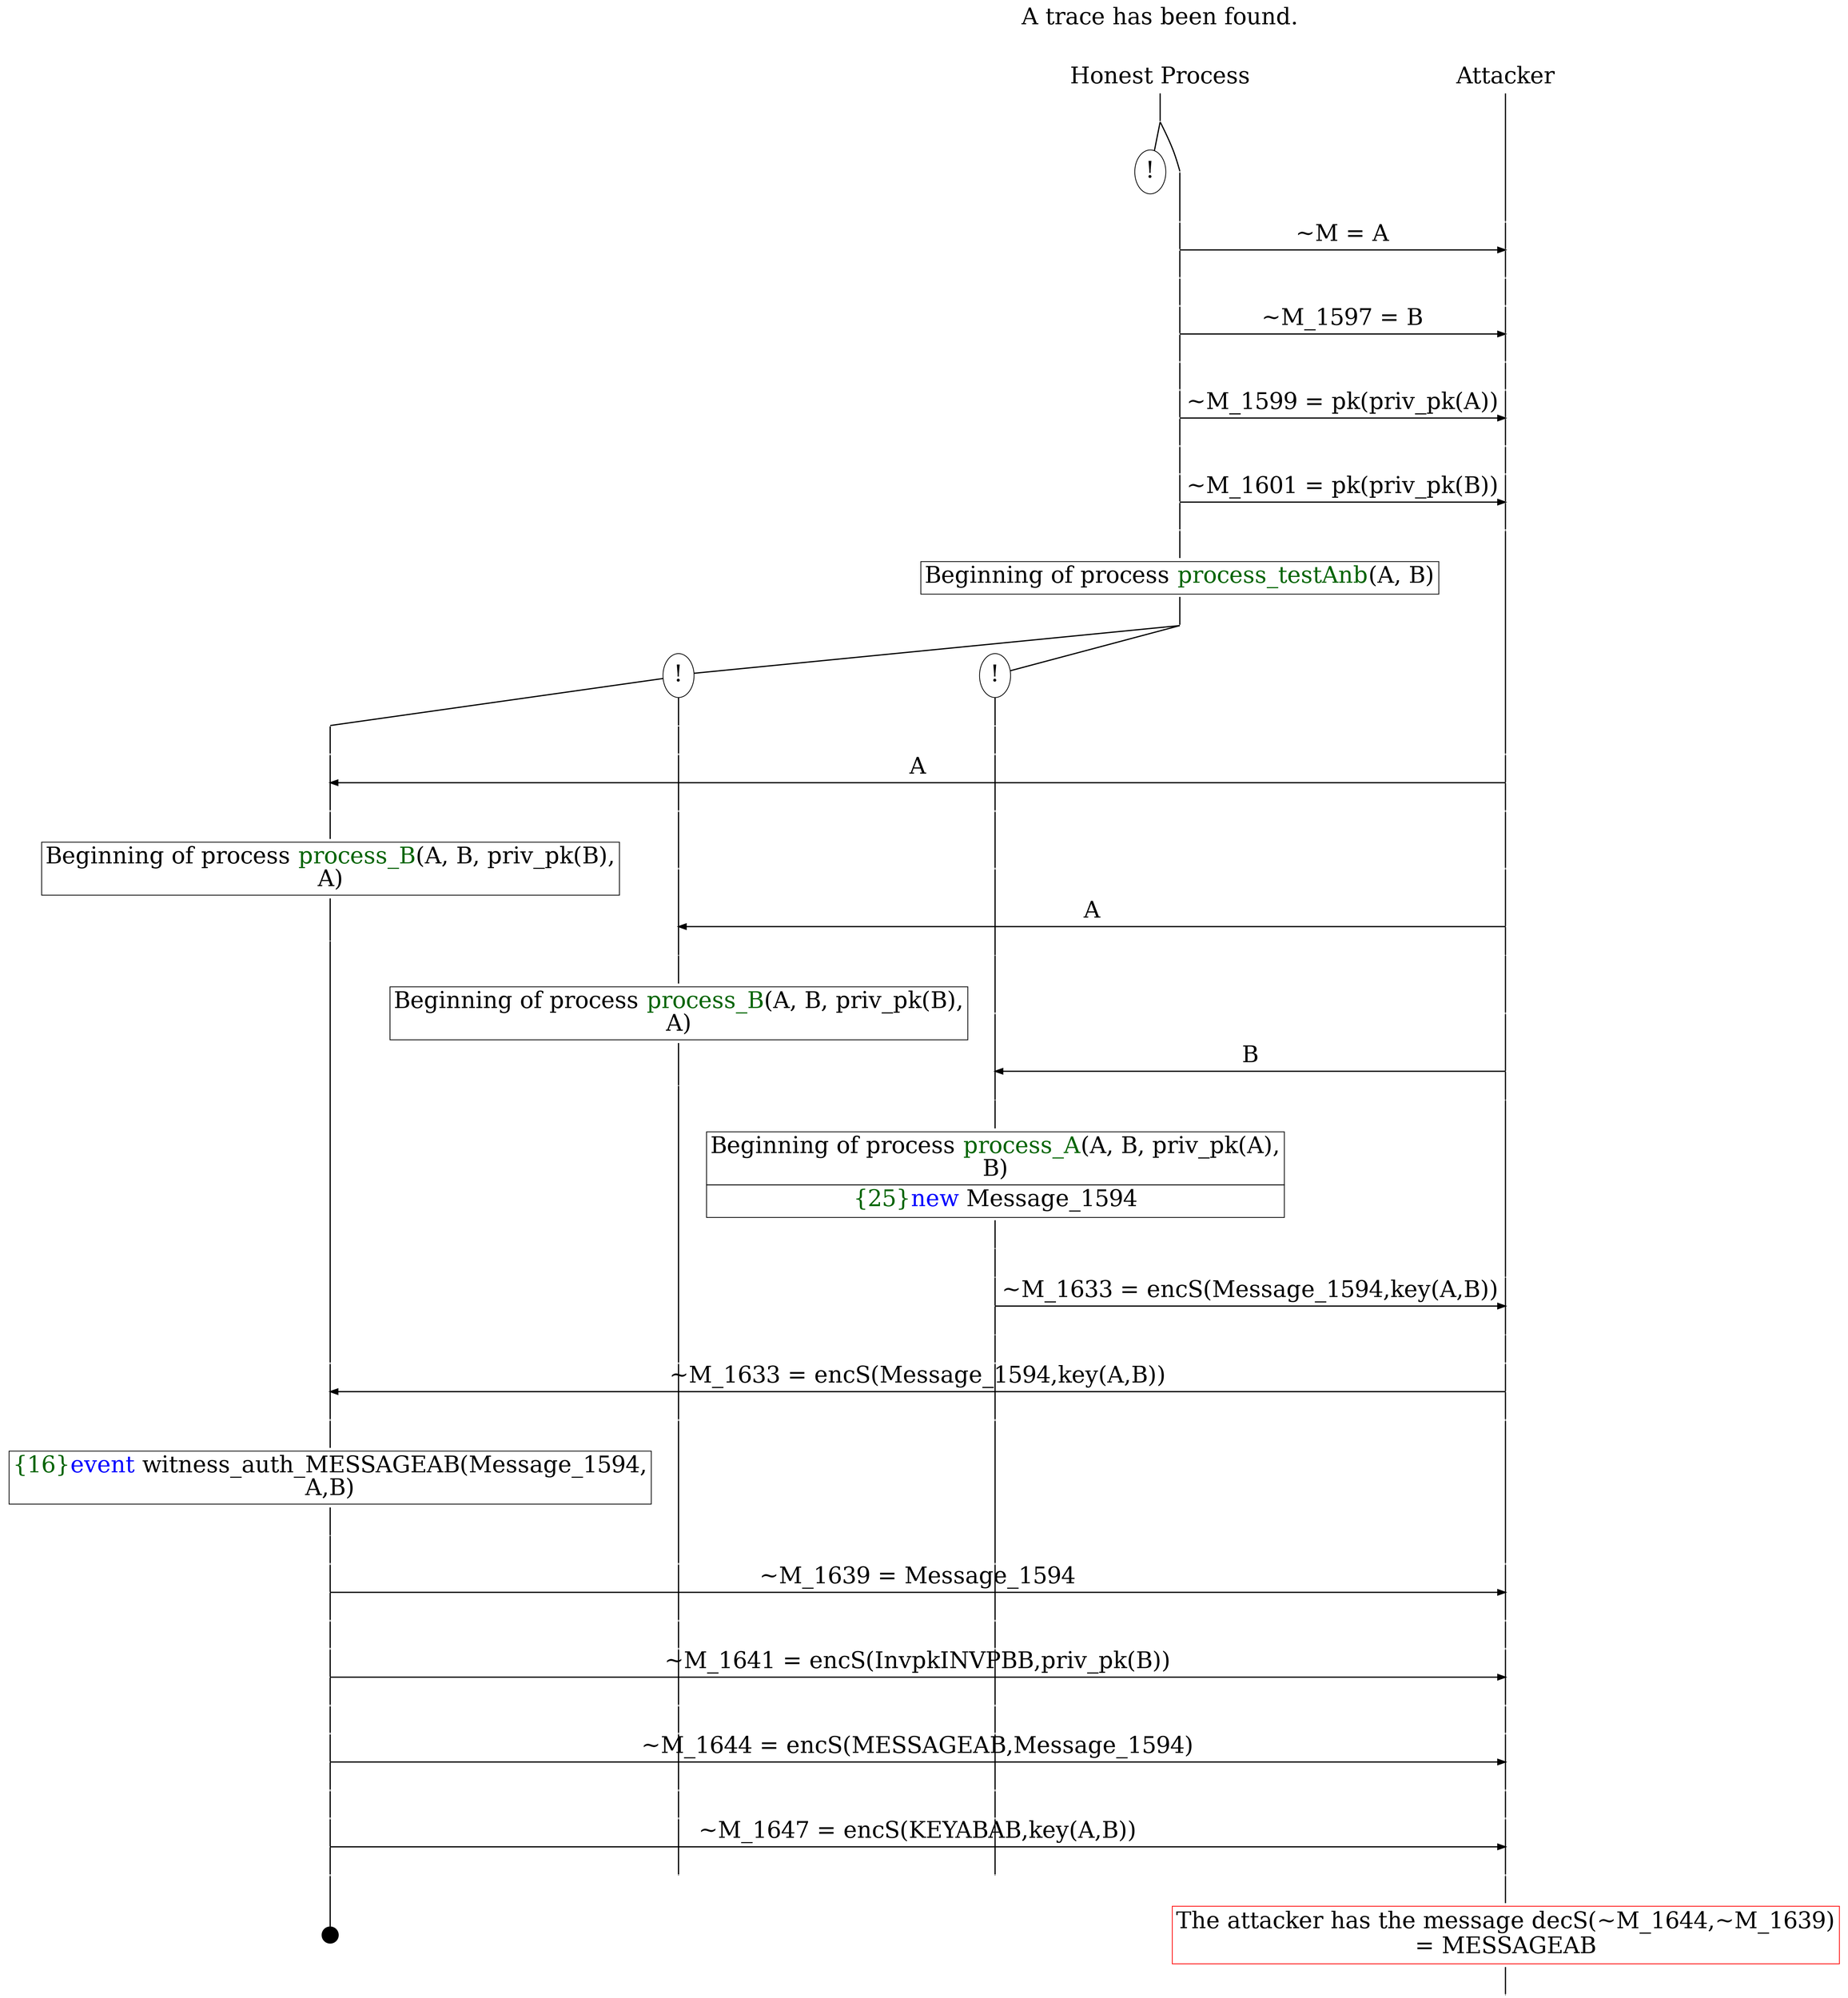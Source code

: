 digraph {
graph [ordering = out]
edge [arrowhead = none, penwidth = 1.6, fontsize = 30]
node [shape = point, width = 0, height = 0, fontsize = 30]
Trace [label = <A trace has been found.<br/>
>, shape = plaintext]
P0__0 [label = "Honest Process", shape = plaintext]
P__0 [label = "Attacker", shape = plaintext]
Trace -> P0__0 [label = "", style = invisible, weight = 100]{rank = same; P0__0 P__0}
P0__0 -> P0__1 [label = <>, weight = 100]
/*RPar */
P0__1 -> P0_1__1 [label = <>]
P0__1 -> P0_0__1 [label = <>]
P0__1 [label = "", fixedsize = false, width = 0, height = 0, shape = none]
{rank = same; P0_0__1 P0_1__1}
P0_0__1 -> P0_0__2 [label = <>, weight = 100]
P__0 -> P__1 [label = <>, weight = 100]
{rank = same; P__1 P0_0__2}
P0_0__2 -> P0_0__3 [label = <>, weight = 100]
P__1 -> P__2 [label = <>, weight = 100]
{rank = same; P__2 P0_0__3}
P0_0__3 -> P__2 [label = <~M = A>, arrowhead = normal]
P0_0__3 -> P0_0__4 [label = <>, weight = 100]
P__2 -> P__3 [label = <>, weight = 100]
{rank = same; P__3 P0_0__4}
P0_0__4 -> P0_0__5 [label = <>, weight = 100]
P__3 -> P__4 [label = <>, weight = 100]
{rank = same; P__4 P0_0__5}
P0_0__5 -> P0_0__6 [label = <>, weight = 100]
P__4 -> P__5 [label = <>, weight = 100]
{rank = same; P__5 P0_0__6}
P0_0__6 -> P__5 [label = <~M_1597 = B>, arrowhead = normal]
P0_0__6 -> P0_0__7 [label = <>, weight = 100]
P__5 -> P__6 [label = <>, weight = 100]
{rank = same; P__6 P0_0__7}
P0_0__7 -> P0_0__8 [label = <>, weight = 100]
P__6 -> P__7 [label = <>, weight = 100]
{rank = same; P__7 P0_0__8}
P0_0__8 -> P0_0__9 [label = <>, weight = 100]
P__7 -> P__8 [label = <>, weight = 100]
{rank = same; P__8 P0_0__9}
P0_0__9 -> P__8 [label = <~M_1599 = pk(priv_pk(A))>, arrowhead = normal]
P0_0__9 -> P0_0__10 [label = <>, weight = 100]
P__8 -> P__9 [label = <>, weight = 100]
{rank = same; P__9 P0_0__10}
P0_0__10 -> P0_0__11 [label = <>, weight = 100]
P__9 -> P__10 [label = <>, weight = 100]
{rank = same; P__10 P0_0__11}
P0_0__11 -> P0_0__12 [label = <>, weight = 100]
P__10 -> P__11 [label = <>, weight = 100]
{rank = same; P__11 P0_0__12}
P0_0__12 -> P__11 [label = <~M_1601 = pk(priv_pk(B))>, arrowhead = normal]
P0_0__12 -> P0_0__13 [label = <>, weight = 100]
P__11 -> P__12 [label = <>, weight = 100]
{rank = same; P__12 P0_0__13}
P0_0__13 -> P0_0__14 [label = <>, weight = 100]
P0_0__14 [shape = plaintext, label = <<TABLE BORDER="0" CELLBORDER="1" CELLSPACING="0" CELLPADDING="4"> <TR><TD>Beginning of process <FONT COLOR="darkgreen">process_testAnb</FONT>(A, B)</TD></TR></TABLE>>]
P0_0__14 -> P0_0__15 [label = <>, weight = 100]
/*RPar */
P0_0__15 -> P0_0_1__15 [label = <>]
P0_0__15 -> P0_0_0__15 [label = <>]
P0_0__15 [label = "", fixedsize = false, width = 0, height = 0, shape = none]
{rank = same; P0_0_0__15 P0_0_1__15}
P0_0_0__15 [label = "!", shape = ellipse]
P0_0_0_0__15 [label = "", fixedsize = false, width = 0, height = 0, shape = none]
P0_0_0__15 -> P0_0_0_0__15 [label = <>, weight = 100]
P0_0_1__15 [label = "!", shape = ellipse]
{rank = same; P0_0_1_1__15 P0_0_1_0__15}
P0_0_1_1__15 [label = "", fixedsize = false, width = 0, height = 0, shape = none]
P0_0_1__15 -> P0_0_1_1__15 [label = <>]
P0_0_1_0__15 [label = "", fixedsize = false, width = 0, height = 0, shape = none]
P0_0_1__15 -> P0_0_1_0__15 [label = <>]
P0_1__1 [label = "!", shape = ellipse]
P0_0_1_1__15 -> P0_0_1_1__16 [label = <>, weight = 100]
P0_0_1_0__15 -> P0_0_1_0__16 [label = <>, weight = 100]
P0_0_0_0__15 -> P0_0_0_0__16 [label = <>, weight = 100]
P__12 -> P__13 [label = <>, weight = 100]
{rank = same; P__13 P0_0_0_0__16 P0_0_1_0__16 P0_0_1_1__16}
P0_0_1_1__16 -> P0_0_1_1__17 [label = <>, weight = 100]
P__13 -> P__14 [label = <>, weight = 100]
{rank = same; P__14 P0_0_1_1__17}
P0_0_1_1__17 -> P__14 [label = <A>, dir = back, arrowhead = normal]
P0_0_1_1__17 -> P0_0_1_1__18 [label = <>, weight = 100]
P0_0_1_0__16 -> P0_0_1_0__17 [label = <>, weight = 100]
P0_0_0_0__16 -> P0_0_0_0__17 [label = <>, weight = 100]
P__14 -> P__15 [label = <>, weight = 100]
{rank = same; P__15 P0_0_0_0__17 P0_0_1_0__17 P0_0_1_1__18}
P0_0_1_1__18 -> P0_0_1_1__19 [label = <>, weight = 100]
P0_0_1_1__19 [shape = plaintext, label = <<TABLE BORDER="0" CELLBORDER="1" CELLSPACING="0" CELLPADDING="4"> <TR><TD>Beginning of process <FONT COLOR="darkgreen">process_B</FONT>(A, B, priv_pk(B),<br/>
A)</TD></TR></TABLE>>]
P0_0_1_1__19 -> P0_0_1_1__20 [label = <>, weight = 100]
P0_0_1_0__17 -> P0_0_1_0__18 [label = <>, weight = 100]
P0_0_0_0__17 -> P0_0_0_0__18 [label = <>, weight = 100]
P__15 -> P__16 [label = <>, weight = 100]
{rank = same; P__16 P0_0_0_0__18 P0_0_1_0__18}
P0_0_1_0__18 -> P0_0_1_0__19 [label = <>, weight = 100]
P__16 -> P__17 [label = <>, weight = 100]
{rank = same; P__17 P0_0_1_0__19}
P0_0_1_0__19 -> P__17 [label = <A>, dir = back, arrowhead = normal]
P0_0_1_0__19 -> P0_0_1_0__20 [label = <>, weight = 100]
P0_0_0_0__18 -> P0_0_0_0__19 [label = <>, weight = 100]
P__17 -> P__18 [label = <>, weight = 100]
{rank = same; P__18 P0_0_0_0__19 P0_0_1_0__20}
P0_0_1_0__20 -> P0_0_1_0__21 [label = <>, weight = 100]
P0_0_1_0__21 [shape = plaintext, label = <<TABLE BORDER="0" CELLBORDER="1" CELLSPACING="0" CELLPADDING="4"> <TR><TD>Beginning of process <FONT COLOR="darkgreen">process_B</FONT>(A, B, priv_pk(B),<br/>
A)</TD></TR></TABLE>>]
P0_0_1_0__21 -> P0_0_1_0__22 [label = <>, weight = 100]
P0_0_0_0__19 -> P0_0_0_0__20 [label = <>, weight = 100]
P__18 -> P__19 [label = <>, weight = 100]
{rank = same; P__19 P0_0_0_0__20}
P0_0_0_0__20 -> P0_0_0_0__21 [label = <>, weight = 100]
P__19 -> P__20 [label = <>, weight = 100]
{rank = same; P__20 P0_0_0_0__21}
P0_0_0_0__21 -> P__20 [label = <B>, dir = back, arrowhead = normal]
P0_0_0_0__21 -> P0_0_0_0__22 [label = <>, weight = 100]
P__20 -> P__21 [label = <>, weight = 100]
{rank = same; P__21 P0_0_0_0__22}
P0_0_0_0__22 -> P0_0_0_0__23 [label = <>, weight = 100]
P0_0_0_0__23 [shape = plaintext, label = <<TABLE BORDER="0" CELLBORDER="1" CELLSPACING="0" CELLPADDING="4"> <TR><TD>Beginning of process <FONT COLOR="darkgreen">process_A</FONT>(A, B, priv_pk(A),<br/>
B)</TD></TR><TR><TD><FONT COLOR="darkgreen">{25}</FONT><FONT COLOR="blue">new </FONT>Message_1594</TD></TR></TABLE>>]
P0_0_0_0__23 -> P0_0_0_0__24 [label = <>, weight = 100]
P0_0_0_0__24 -> P0_0_0_0__25 [label = <>, weight = 100]
P__21 -> P__22 [label = <>, weight = 100]
{rank = same; P__22 P0_0_0_0__25}
P0_0_0_0__25 -> P0_0_0_0__26 [label = <>, weight = 100]
P__22 -> P__23 [label = <>, weight = 100]
{rank = same; P__23 P0_0_0_0__26}
P0_0_0_0__26 -> P__23 [label = <~M_1633 = encS(Message_1594,key(A,B))>, arrowhead = normal]
P0_0_0_0__26 -> P0_0_0_0__27 [label = <>, weight = 100]
P__23 -> P__24 [label = <>, weight = 100]
{rank = same; P__24 P0_0_0_0__27}
P0_0_1_1__20 -> P0_0_1_1__21 [label = <>, weight = 100]
P0_0_1_0__22 -> P0_0_1_0__23 [label = <>, weight = 100]
P0_0_0_0__27 -> P0_0_0_0__28 [label = <>, weight = 100]
P__24 -> P__25 [label = <>, weight = 100]
{rank = same; P__25 P0_0_0_0__28 P0_0_1_0__23 P0_0_1_1__21}
P0_0_1_1__21 -> P0_0_1_1__22 [label = <>, weight = 100]
P__25 -> P__26 [label = <>, weight = 100]
{rank = same; P__26 P0_0_1_1__22}
P0_0_1_1__22 -> P__26 [label = <~M_1633 = encS(Message_1594,key(A,B))>, dir = back, arrowhead = normal]
P0_0_1_1__22 -> P0_0_1_1__23 [label = <>, weight = 100]
P0_0_1_0__23 -> P0_0_1_0__24 [label = <>, weight = 100]
P0_0_0_0__28 -> P0_0_0_0__29 [label = <>, weight = 100]
P__26 -> P__27 [label = <>, weight = 100]
{rank = same; P__27 P0_0_0_0__29 P0_0_1_0__24 P0_0_1_1__23}
P0_0_1_1__23 -> P0_0_1_1__24 [label = <>, weight = 100]
P0_0_1_1__24 [shape = plaintext, label = <<TABLE BORDER="0" CELLBORDER="1" CELLSPACING="0" CELLPADDING="4"> <TR><TD><FONT COLOR="darkgreen">{16}</FONT><FONT COLOR="blue">event</FONT> witness_auth_MESSAGEAB(Message_1594,<br/>
A,B)</TD></TR></TABLE>>]
P0_0_1_1__24 -> P0_0_1_1__25 [label = <>, weight = 100]
P0_0_1_1__25 -> P0_0_1_1__26 [label = <>, weight = 100]
P0_0_1_0__24 -> P0_0_1_0__25 [label = <>, weight = 100]
P0_0_0_0__29 -> P0_0_0_0__30 [label = <>, weight = 100]
P__27 -> P__28 [label = <>, weight = 100]
{rank = same; P__28 P0_0_0_0__30 P0_0_1_0__25 P0_0_1_1__26}
P0_0_1_1__26 -> P0_0_1_1__27 [label = <>, weight = 100]
P__28 -> P__29 [label = <>, weight = 100]
{rank = same; P__29 P0_0_1_1__27}
P0_0_1_1__27 -> P__29 [label = <~M_1639 = Message_1594>, arrowhead = normal]
P0_0_1_1__27 -> P0_0_1_1__28 [label = <>, weight = 100]
P0_0_1_0__25 -> P0_0_1_0__26 [label = <>, weight = 100]
P0_0_0_0__30 -> P0_0_0_0__31 [label = <>, weight = 100]
P__29 -> P__30 [label = <>, weight = 100]
{rank = same; P__30 P0_0_0_0__31 P0_0_1_0__26 P0_0_1_1__28}
P0_0_1_1__28 -> P0_0_1_1__29 [label = <>, weight = 100]
P0_0_1_0__26 -> P0_0_1_0__27 [label = <>, weight = 100]
P0_0_0_0__31 -> P0_0_0_0__32 [label = <>, weight = 100]
P__30 -> P__31 [label = <>, weight = 100]
{rank = same; P__31 P0_0_0_0__32 P0_0_1_0__27 P0_0_1_1__29}
P0_0_1_1__29 -> P0_0_1_1__30 [label = <>, weight = 100]
P__31 -> P__32 [label = <>, weight = 100]
{rank = same; P__32 P0_0_1_1__30}
P0_0_1_1__30 -> P__32 [label = <~M_1641 = encS(InvpkINVPBB,priv_pk(B))>, arrowhead = normal]
P0_0_1_1__30 -> P0_0_1_1__31 [label = <>, weight = 100]
P0_0_1_0__27 -> P0_0_1_0__28 [label = <>, weight = 100]
P0_0_0_0__32 -> P0_0_0_0__33 [label = <>, weight = 100]
P__32 -> P__33 [label = <>, weight = 100]
{rank = same; P__33 P0_0_0_0__33 P0_0_1_0__28 P0_0_1_1__31}
P0_0_1_1__31 -> P0_0_1_1__32 [label = <>, weight = 100]
P0_0_1_0__28 -> P0_0_1_0__29 [label = <>, weight = 100]
P0_0_0_0__33 -> P0_0_0_0__34 [label = <>, weight = 100]
P__33 -> P__34 [label = <>, weight = 100]
{rank = same; P__34 P0_0_0_0__34 P0_0_1_0__29 P0_0_1_1__32}
P0_0_1_1__32 -> P0_0_1_1__33 [label = <>, weight = 100]
P__34 -> P__35 [label = <>, weight = 100]
{rank = same; P__35 P0_0_1_1__33}
P0_0_1_1__33 -> P__35 [label = <~M_1644 = encS(MESSAGEAB,Message_1594)>, arrowhead = normal]
P0_0_1_1__33 -> P0_0_1_1__34 [label = <>, weight = 100]
P0_0_1_0__29 -> P0_0_1_0__30 [label = <>, weight = 100]
P0_0_0_0__34 -> P0_0_0_0__35 [label = <>, weight = 100]
P__35 -> P__36 [label = <>, weight = 100]
{rank = same; P__36 P0_0_0_0__35 P0_0_1_0__30 P0_0_1_1__34}
P0_0_1_1__34 -> P0_0_1_1__35 [label = <>, weight = 100]
P0_0_1_0__30 -> P0_0_1_0__31 [label = <>, weight = 100]
P0_0_0_0__35 -> P0_0_0_0__36 [label = <>, weight = 100]
P__36 -> P__37 [label = <>, weight = 100]
{rank = same; P__37 P0_0_0_0__36 P0_0_1_0__31 P0_0_1_1__35}
P0_0_1_1__35 -> P0_0_1_1__36 [label = <>, weight = 100]
P__37 -> P__38 [label = <>, weight = 100]
{rank = same; P__38 P0_0_1_1__36}
P0_0_1_1__36 -> P__38 [label = <~M_1647 = encS(KEYABAB,key(A,B))>, arrowhead = normal]
P0_0_1_1__36 -> P0_0_1_1__37 [label = <>, weight = 100]
P0_0_1_0__31 -> P0_0_1_0__32 [label = <>, weight = 100]
P0_0_0_0__36 -> P0_0_0_0__37 [label = <>, weight = 100]
P__38 -> P__39 [label = <>, weight = 100]
{rank = same; P__39 P0_0_0_0__37 P0_0_1_0__32 P0_0_1_1__37}
P0_0_1_1__38 [label = "", width = 0.3, height = 0.3]
P0_0_1_1__37 -> P0_0_1_1__38 [label = <>, weight = 100]
P__39 -> P__40 [label = <>, weight = 100]
P__40 [color = red, shape = plaintext, label = <<TABLE BORDER="0" CELLBORDER="1" CELLSPACING="0" CELLPADDING="4"> <TR><TD>The attacker has the message decS(~M_1644,~M_1639)<br/>
= MESSAGEAB</TD></TR></TABLE>>]
P__40 -> P__41 [label = <>, weight = 100]
}